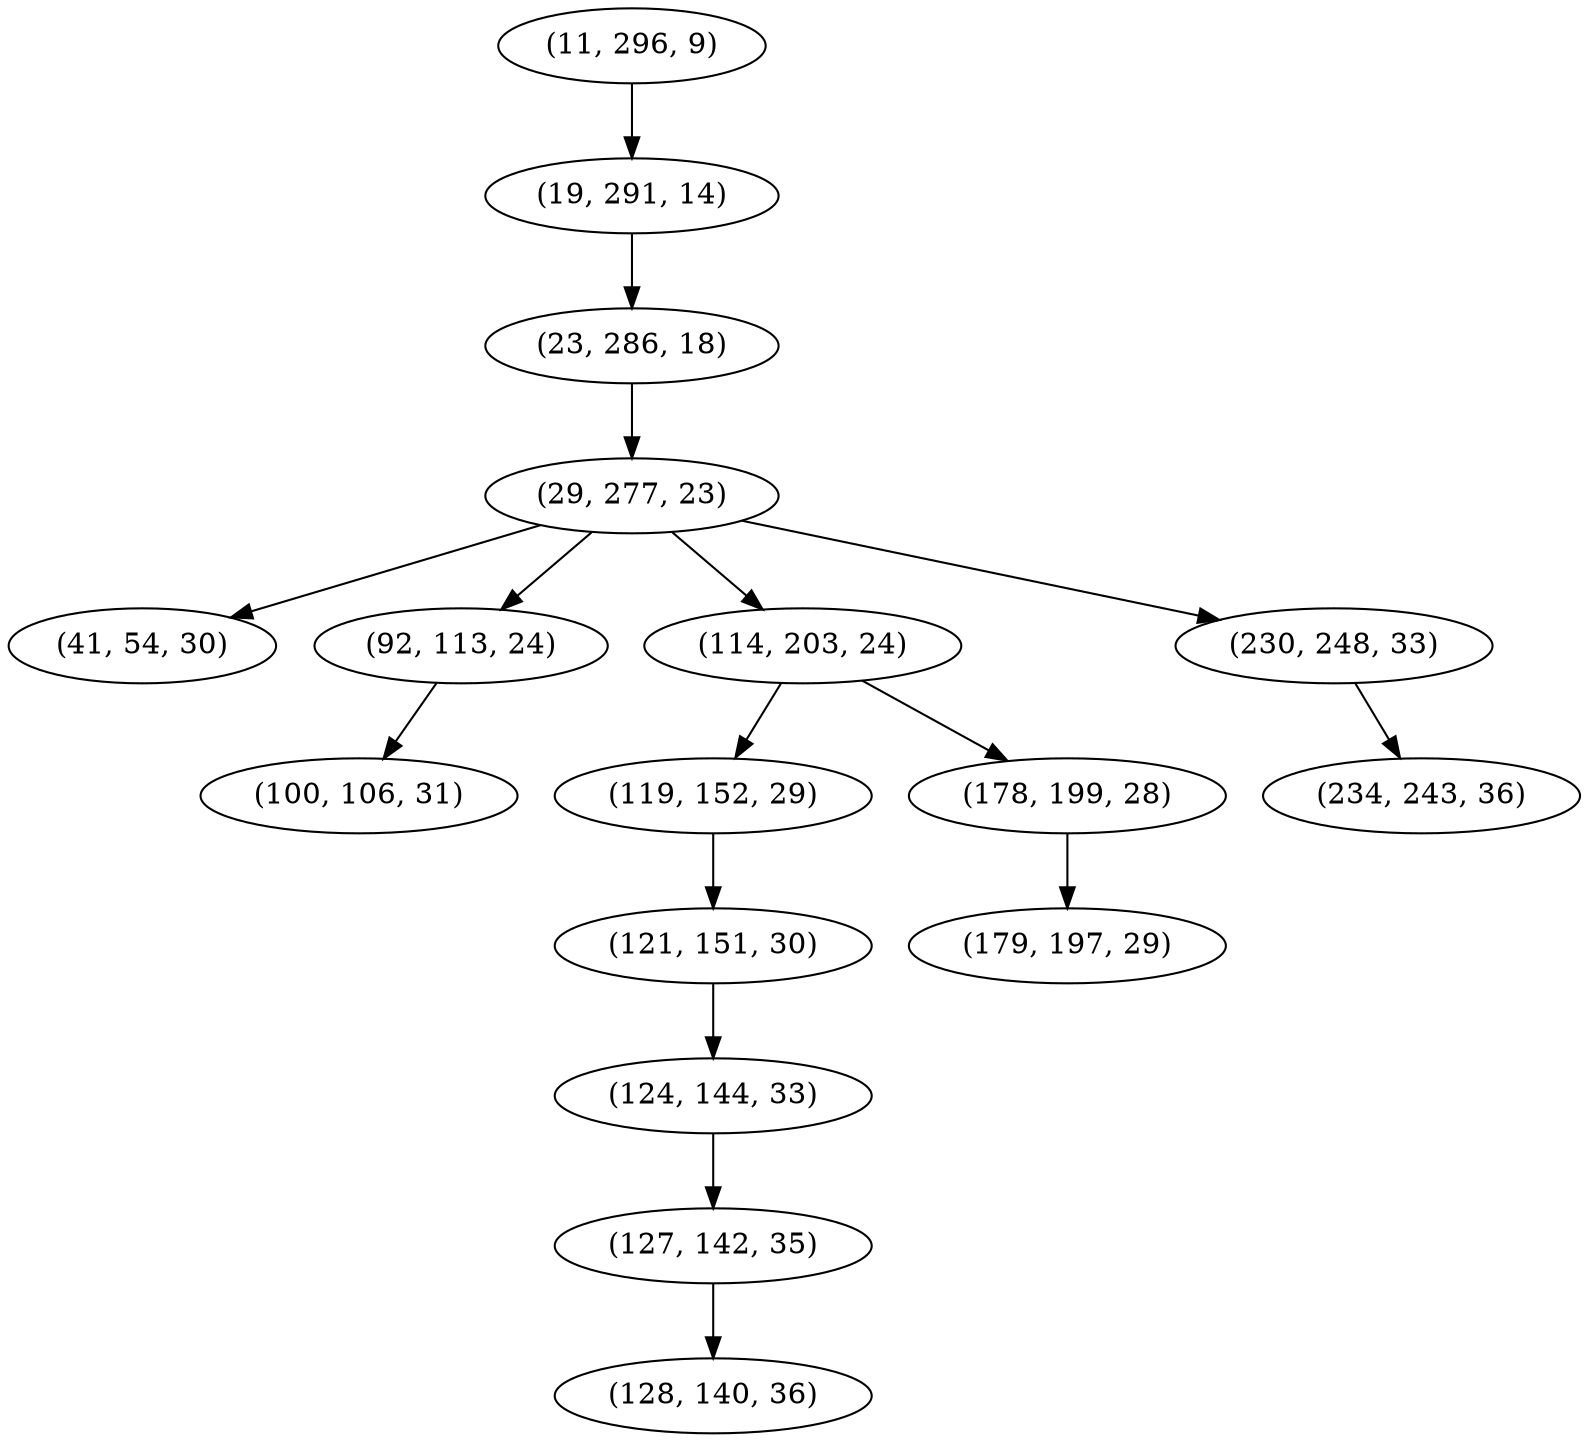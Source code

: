 digraph tree {
    "(11, 296, 9)";
    "(19, 291, 14)";
    "(23, 286, 18)";
    "(29, 277, 23)";
    "(41, 54, 30)";
    "(92, 113, 24)";
    "(100, 106, 31)";
    "(114, 203, 24)";
    "(119, 152, 29)";
    "(121, 151, 30)";
    "(124, 144, 33)";
    "(127, 142, 35)";
    "(128, 140, 36)";
    "(178, 199, 28)";
    "(179, 197, 29)";
    "(230, 248, 33)";
    "(234, 243, 36)";
    "(11, 296, 9)" -> "(19, 291, 14)";
    "(19, 291, 14)" -> "(23, 286, 18)";
    "(23, 286, 18)" -> "(29, 277, 23)";
    "(29, 277, 23)" -> "(41, 54, 30)";
    "(29, 277, 23)" -> "(92, 113, 24)";
    "(29, 277, 23)" -> "(114, 203, 24)";
    "(29, 277, 23)" -> "(230, 248, 33)";
    "(92, 113, 24)" -> "(100, 106, 31)";
    "(114, 203, 24)" -> "(119, 152, 29)";
    "(114, 203, 24)" -> "(178, 199, 28)";
    "(119, 152, 29)" -> "(121, 151, 30)";
    "(121, 151, 30)" -> "(124, 144, 33)";
    "(124, 144, 33)" -> "(127, 142, 35)";
    "(127, 142, 35)" -> "(128, 140, 36)";
    "(178, 199, 28)" -> "(179, 197, 29)";
    "(230, 248, 33)" -> "(234, 243, 36)";
}
